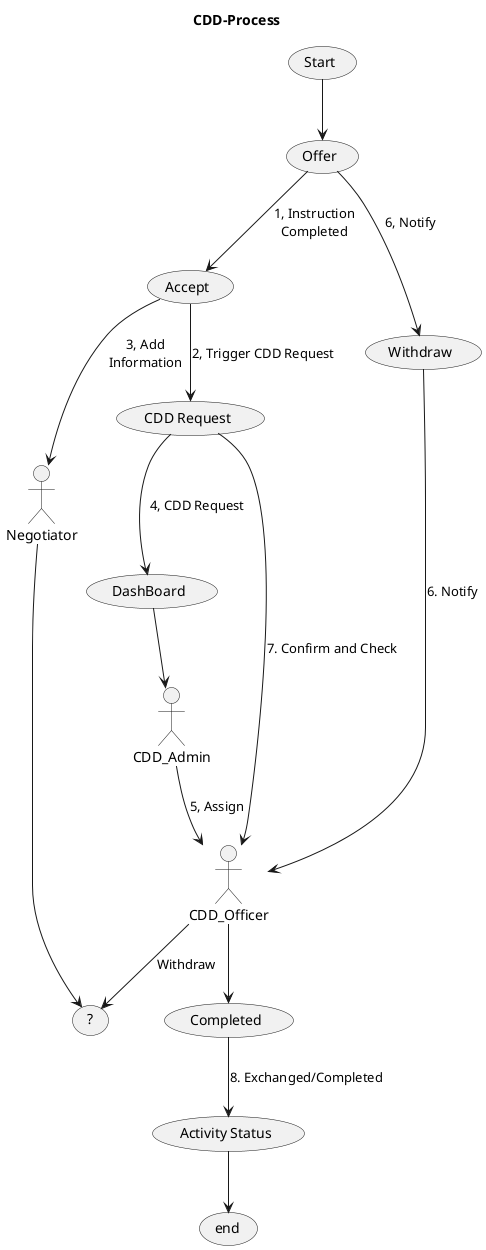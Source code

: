 @startuml CDDProcess

title CDD-Process

(Start) --> (Offer)
(Offer) --> (Accept) : 1, Instruction\nCompleted
(Accept) --> (CDD Request) : 2, Trigger CDD Request
(Accept) --> Negotiator : 3, Add\nInformation
Negotiator --> (?)
(CDD Request) --> (DashBoard) : 4, CDD Request
(DashBoard) --> CDD_Admin
CDD_Admin --> CDD_Officer : 5, Assign
(Offer) --> (Withdraw) : 6, Notify
(Withdraw) --> CDD_Officer : 6. Notify
(CDD Request) --> CDD_Officer : 7. Confirm and Check
CDD_Officer --> (Completed)
CDD_Officer --> (?) : Withdraw
(Completed) --> (Activity Status) : 8. Exchanged/Completed
(Activity Status) --> (end)
@enduml